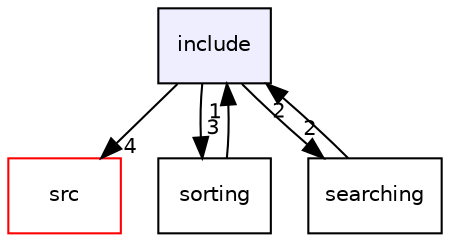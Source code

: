 digraph "include" {
  compound=true
  node [ fontsize="10", fontname="Helvetica"];
  edge [ labelfontsize="10", labelfontname="Helvetica"];
  dir_d44c64559bbebec7f509842c48db8b23 [shape=box, label="include", style="filled", fillcolor="#eeeeff", pencolor="black", URL="dir_d44c64559bbebec7f509842c48db8b23.html"];
  dir_68267d1309a1af8e8297ef4c3efbcdba [shape=box label="src" fillcolor="white" style="filled" color="red" URL="dir_68267d1309a1af8e8297ef4c3efbcdba.html"];
  dir_bb1b521853a9c46347182a9d10420771 [shape=box label="sorting" URL="dir_bb1b521853a9c46347182a9d10420771.html"];
  dir_da574daf9ce9c05b45556bdc871ed1e3 [shape=box label="searching" URL="dir_da574daf9ce9c05b45556bdc871ed1e3.html"];
  dir_bb1b521853a9c46347182a9d10420771->dir_d44c64559bbebec7f509842c48db8b23 [headlabel="1", labeldistance=1.5 headhref="dir_000002_000000.html"];
  dir_d44c64559bbebec7f509842c48db8b23->dir_68267d1309a1af8e8297ef4c3efbcdba [headlabel="4", labeldistance=1.5 headhref="dir_000000_000003.html"];
  dir_d44c64559bbebec7f509842c48db8b23->dir_bb1b521853a9c46347182a9d10420771 [headlabel="3", labeldistance=1.5 headhref="dir_000000_000002.html"];
  dir_d44c64559bbebec7f509842c48db8b23->dir_da574daf9ce9c05b45556bdc871ed1e3 [headlabel="2", labeldistance=1.5 headhref="dir_000000_000001.html"];
  dir_da574daf9ce9c05b45556bdc871ed1e3->dir_d44c64559bbebec7f509842c48db8b23 [headlabel="2", labeldistance=1.5 headhref="dir_000001_000000.html"];
}
